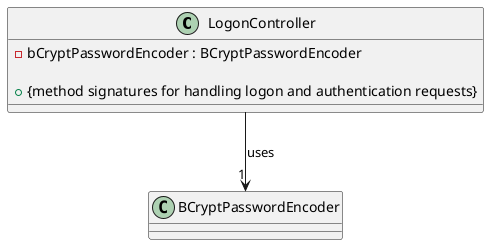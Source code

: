 
@startuml
class LogonController {
    - bCryptPasswordEncoder : BCryptPasswordEncoder

    + {method signatures for handling logon and authentication requests}
}

class BCryptPasswordEncoder {
}

LogonController --> "1" BCryptPasswordEncoder : uses

@enduml
